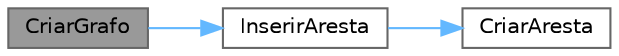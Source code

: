 digraph "CriarGrafo"
{
 // LATEX_PDF_SIZE
  bgcolor="transparent";
  edge [fontname=Helvetica,fontsize=10,labelfontname=Helvetica,labelfontsize=10];
  node [fontname=Helvetica,fontsize=10,shape=box,height=0.2,width=0.4];
  rankdir="LR";
  Node1 [id="Node000001",label="CriarGrafo",height=0.2,width=0.4,color="gray40", fillcolor="grey60", style="filled", fontcolor="black",tooltip="Cria o grafo de antenas."];
  Node1 -> Node2 [id="edge1_Node000001_Node000002",color="steelblue1",style="solid",tooltip=" "];
  Node2 [id="Node000002",label="InserirAresta",height=0.2,width=0.4,color="grey40", fillcolor="white", style="filled",URL="$funcoes_8c.html#aa92eec9996ab024ca52bd9edd4384dff",tooltip="Insere uma aresta na lista."];
  Node2 -> Node3 [id="edge2_Node000002_Node000003",color="steelblue1",style="solid",tooltip=" "];
  Node3 [id="Node000003",label="CriarAresta",height=0.2,width=0.4,color="grey40", fillcolor="white", style="filled",URL="$funcoes_8c.html#a10d902139cd18a3bf5aaf99650a4e9d8",tooltip="Cria uma nova aresta."];
}
